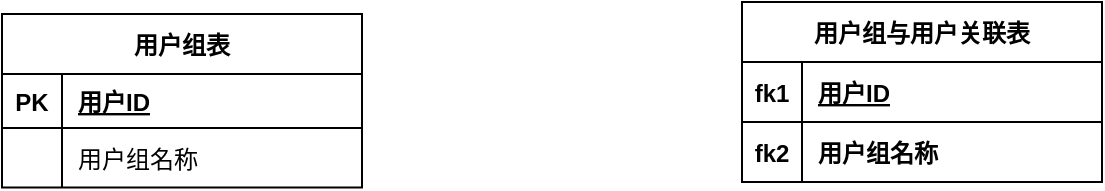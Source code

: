 <mxfile version="15.6.1" type="github">
  <diagram id="mFgV5_7U-bqLbS9MCXDc" name="Page-1">
    <mxGraphModel dx="1972" dy="1122" grid="0" gridSize="10" guides="1" tooltips="1" connect="1" arrows="1" fold="1" page="1" pageScale="1" pageWidth="827" pageHeight="1169" math="0" shadow="0">
      <root>
        <mxCell id="0" />
        <mxCell id="1" parent="0" />
        <mxCell id="2kzCMtwzIrTYSETT1FgG-13" value="用户组表" style="shape=table;startSize=30;container=1;collapsible=1;childLayout=tableLayout;fixedRows=1;rowLines=0;fontStyle=1;align=center;resizeLast=1;" vertex="1" parent="1">
          <mxGeometry x="81" y="539" width="180" height="86.75" as="geometry" />
        </mxCell>
        <mxCell id="2kzCMtwzIrTYSETT1FgG-14" value="" style="shape=partialRectangle;collapsible=0;dropTarget=0;pointerEvents=0;fillColor=none;top=0;left=0;bottom=1;right=0;points=[[0,0.5],[1,0.5]];portConstraint=eastwest;" vertex="1" parent="2kzCMtwzIrTYSETT1FgG-13">
          <mxGeometry y="30" width="180" height="27" as="geometry" />
        </mxCell>
        <mxCell id="2kzCMtwzIrTYSETT1FgG-15" value="PK" style="shape=partialRectangle;connectable=0;fillColor=none;top=0;left=0;bottom=0;right=0;fontStyle=1;overflow=hidden;" vertex="1" parent="2kzCMtwzIrTYSETT1FgG-14">
          <mxGeometry width="30" height="27" as="geometry">
            <mxRectangle width="30" height="27" as="alternateBounds" />
          </mxGeometry>
        </mxCell>
        <mxCell id="2kzCMtwzIrTYSETT1FgG-16" value="用户ID" style="shape=partialRectangle;connectable=0;fillColor=none;top=0;left=0;bottom=0;right=0;align=left;spacingLeft=6;fontStyle=5;overflow=hidden;" vertex="1" parent="2kzCMtwzIrTYSETT1FgG-14">
          <mxGeometry x="30" width="150" height="27" as="geometry">
            <mxRectangle width="150" height="27" as="alternateBounds" />
          </mxGeometry>
        </mxCell>
        <mxCell id="2kzCMtwzIrTYSETT1FgG-17" value="" style="shape=partialRectangle;collapsible=0;dropTarget=0;pointerEvents=0;fillColor=none;top=0;left=0;bottom=0;right=0;points=[[0,0.5],[1,0.5]];portConstraint=eastwest;" vertex="1" parent="2kzCMtwzIrTYSETT1FgG-13">
          <mxGeometry y="57" width="180" height="30" as="geometry" />
        </mxCell>
        <mxCell id="2kzCMtwzIrTYSETT1FgG-18" value="" style="shape=partialRectangle;connectable=0;fillColor=none;top=0;left=0;bottom=0;right=0;editable=1;overflow=hidden;" vertex="1" parent="2kzCMtwzIrTYSETT1FgG-17">
          <mxGeometry width="30" height="30" as="geometry">
            <mxRectangle width="30" height="30" as="alternateBounds" />
          </mxGeometry>
        </mxCell>
        <mxCell id="2kzCMtwzIrTYSETT1FgG-19" value="用户组名称" style="shape=partialRectangle;connectable=0;fillColor=none;top=0;left=0;bottom=0;right=0;align=left;spacingLeft=6;overflow=hidden;" vertex="1" parent="2kzCMtwzIrTYSETT1FgG-17">
          <mxGeometry x="30" width="150" height="30" as="geometry">
            <mxRectangle width="150" height="30" as="alternateBounds" />
          </mxGeometry>
        </mxCell>
        <mxCell id="2kzCMtwzIrTYSETT1FgG-26" value="用户组与用户关联表" style="shape=table;startSize=30;container=1;collapsible=1;childLayout=tableLayout;fixedRows=1;rowLines=0;fontStyle=1;align=center;resizeLast=1;" vertex="1" parent="1">
          <mxGeometry x="451" y="533" width="180" height="90" as="geometry" />
        </mxCell>
        <mxCell id="2kzCMtwzIrTYSETT1FgG-27" value="" style="shape=partialRectangle;collapsible=0;dropTarget=0;pointerEvents=0;fillColor=none;top=0;left=0;bottom=1;right=0;points=[[0,0.5],[1,0.5]];portConstraint=eastwest;" vertex="1" parent="2kzCMtwzIrTYSETT1FgG-26">
          <mxGeometry y="30" width="180" height="30" as="geometry" />
        </mxCell>
        <mxCell id="2kzCMtwzIrTYSETT1FgG-28" value="fk1" style="shape=partialRectangle;connectable=0;fillColor=none;top=0;left=0;bottom=0;right=0;fontStyle=1;overflow=hidden;" vertex="1" parent="2kzCMtwzIrTYSETT1FgG-27">
          <mxGeometry width="30" height="30" as="geometry">
            <mxRectangle width="30" height="30" as="alternateBounds" />
          </mxGeometry>
        </mxCell>
        <mxCell id="2kzCMtwzIrTYSETT1FgG-29" value="用户ID" style="shape=partialRectangle;connectable=0;fillColor=none;top=0;left=0;bottom=0;right=0;align=left;spacingLeft=6;fontStyle=5;overflow=hidden;" vertex="1" parent="2kzCMtwzIrTYSETT1FgG-27">
          <mxGeometry x="30" width="150" height="30" as="geometry">
            <mxRectangle width="150" height="30" as="alternateBounds" />
          </mxGeometry>
        </mxCell>
        <mxCell id="2kzCMtwzIrTYSETT1FgG-30" value="" style="shape=partialRectangle;collapsible=0;dropTarget=0;pointerEvents=0;fillColor=none;top=0;left=0;bottom=0;right=0;points=[[0,0.5],[1,0.5]];portConstraint=eastwest;" vertex="1" parent="2kzCMtwzIrTYSETT1FgG-26">
          <mxGeometry y="60" width="180" height="30" as="geometry" />
        </mxCell>
        <mxCell id="2kzCMtwzIrTYSETT1FgG-31" value="fk2" style="shape=partialRectangle;connectable=0;fillColor=none;top=0;left=0;bottom=0;right=0;editable=1;overflow=hidden;fontStyle=1" vertex="1" parent="2kzCMtwzIrTYSETT1FgG-30">
          <mxGeometry width="30" height="30" as="geometry">
            <mxRectangle width="30" height="30" as="alternateBounds" />
          </mxGeometry>
        </mxCell>
        <mxCell id="2kzCMtwzIrTYSETT1FgG-32" value="用户组名称" style="shape=partialRectangle;connectable=0;fillColor=none;top=0;left=0;bottom=0;right=0;align=left;spacingLeft=6;overflow=hidden;fontStyle=1" vertex="1" parent="2kzCMtwzIrTYSETT1FgG-30">
          <mxGeometry x="30" width="150" height="30" as="geometry">
            <mxRectangle width="150" height="30" as="alternateBounds" />
          </mxGeometry>
        </mxCell>
      </root>
    </mxGraphModel>
  </diagram>
</mxfile>
